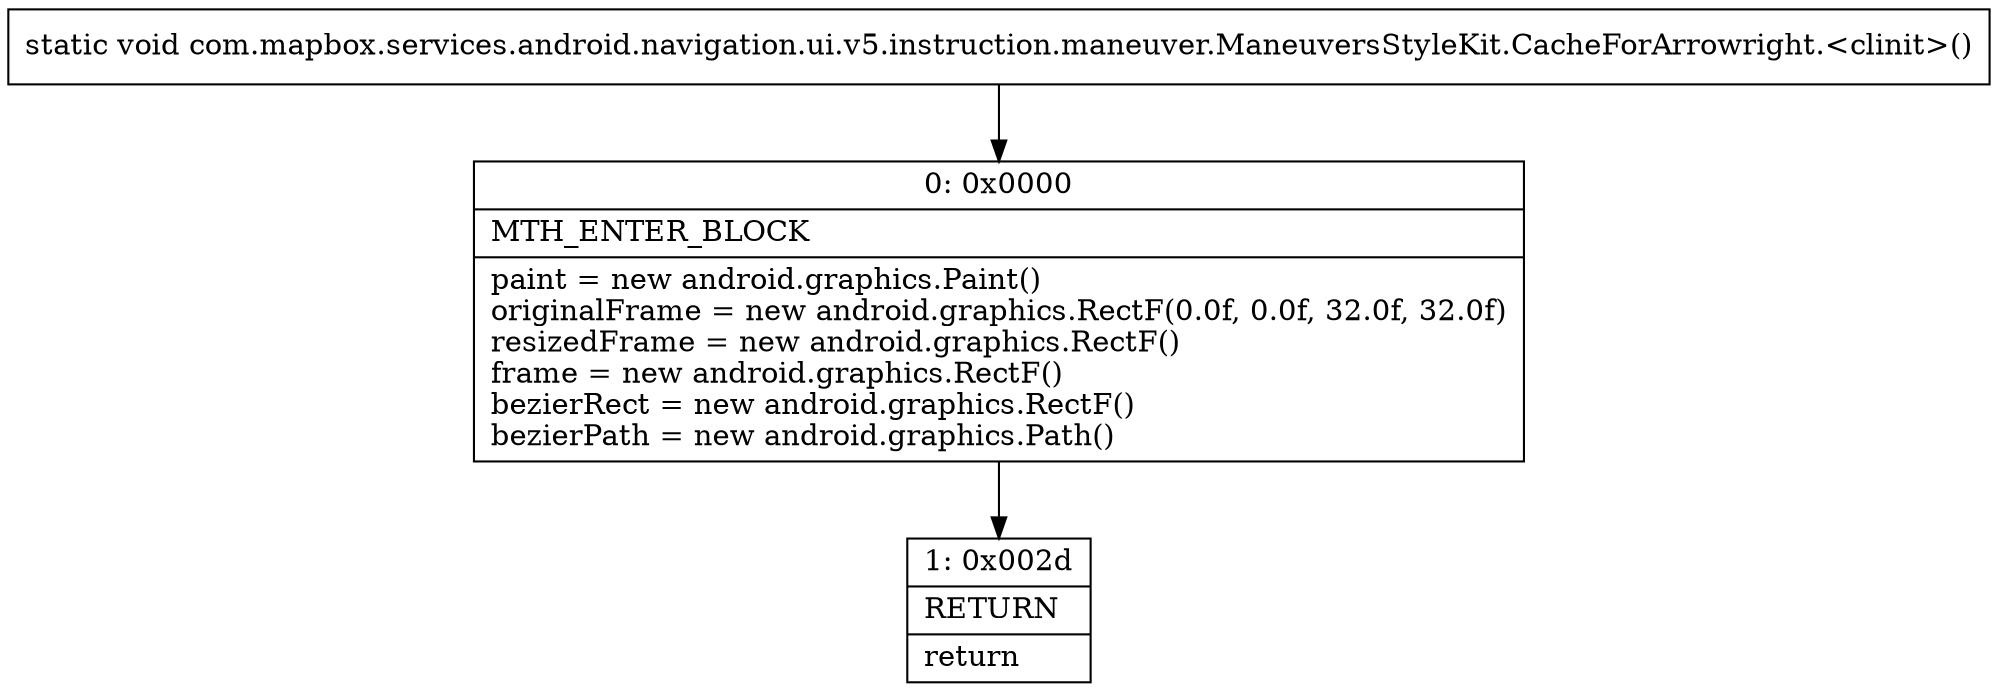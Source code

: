 digraph "CFG forcom.mapbox.services.android.navigation.ui.v5.instruction.maneuver.ManeuversStyleKit.CacheForArrowright.\<clinit\>()V" {
Node_0 [shape=record,label="{0\:\ 0x0000|MTH_ENTER_BLOCK\l|paint = new android.graphics.Paint()\loriginalFrame = new android.graphics.RectF(0.0f, 0.0f, 32.0f, 32.0f)\lresizedFrame = new android.graphics.RectF()\lframe = new android.graphics.RectF()\lbezierRect = new android.graphics.RectF()\lbezierPath = new android.graphics.Path()\l}"];
Node_1 [shape=record,label="{1\:\ 0x002d|RETURN\l|return\l}"];
MethodNode[shape=record,label="{static void com.mapbox.services.android.navigation.ui.v5.instruction.maneuver.ManeuversStyleKit.CacheForArrowright.\<clinit\>() }"];
MethodNode -> Node_0;
Node_0 -> Node_1;
}

